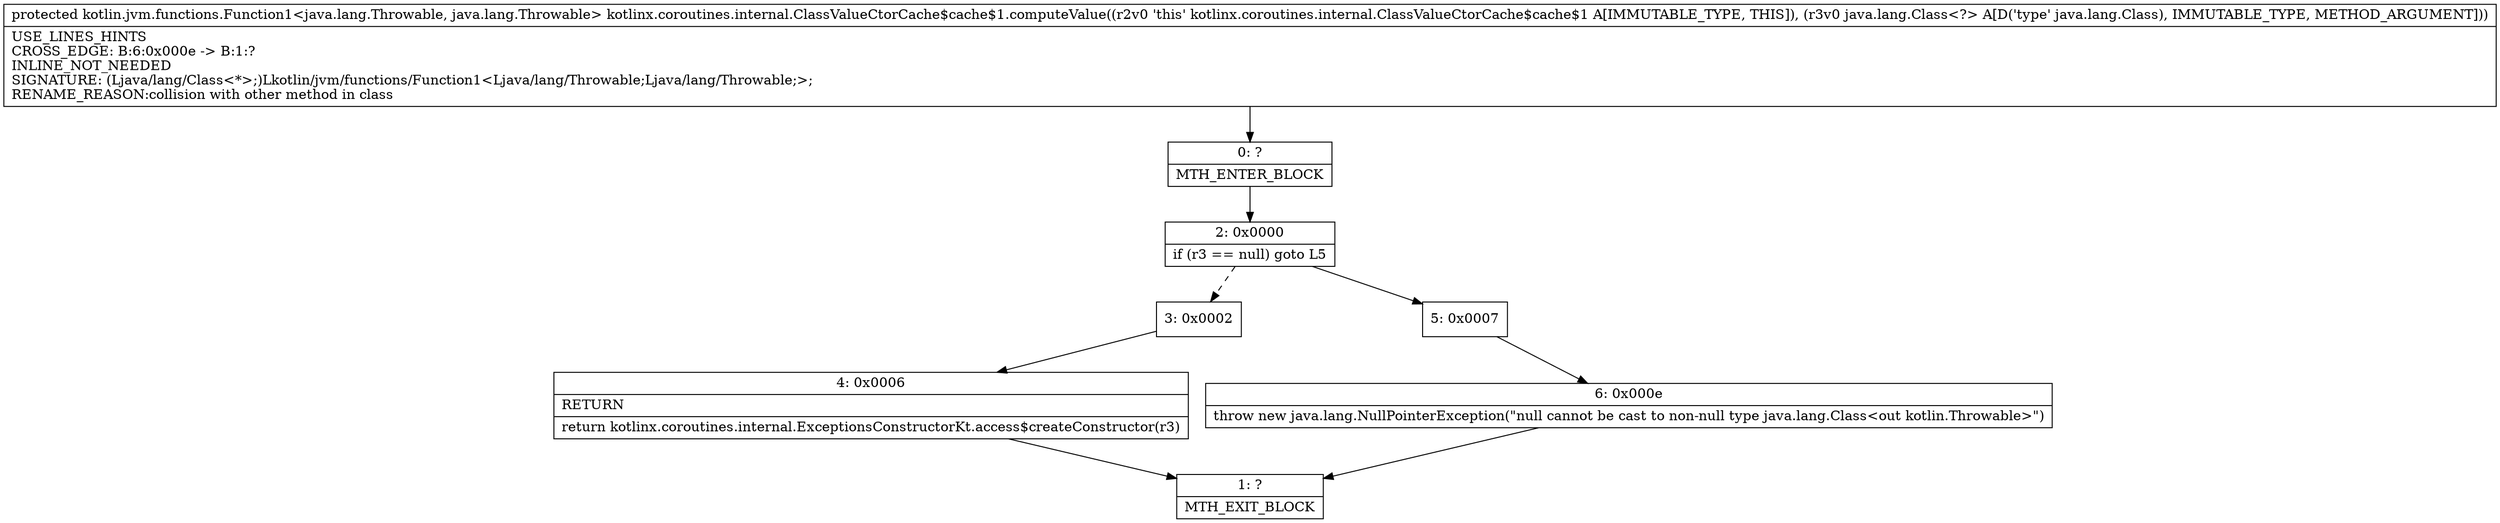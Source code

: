 digraph "CFG forkotlinx.coroutines.internal.ClassValueCtorCache$cache$1.computeValue(Ljava\/lang\/Class;)Lkotlin\/jvm\/functions\/Function1;" {
Node_0 [shape=record,label="{0\:\ ?|MTH_ENTER_BLOCK\l}"];
Node_2 [shape=record,label="{2\:\ 0x0000|if (r3 == null) goto L5\l}"];
Node_3 [shape=record,label="{3\:\ 0x0002}"];
Node_4 [shape=record,label="{4\:\ 0x0006|RETURN\l|return kotlinx.coroutines.internal.ExceptionsConstructorKt.access$createConstructor(r3)\l}"];
Node_1 [shape=record,label="{1\:\ ?|MTH_EXIT_BLOCK\l}"];
Node_5 [shape=record,label="{5\:\ 0x0007}"];
Node_6 [shape=record,label="{6\:\ 0x000e|throw new java.lang.NullPointerException(\"null cannot be cast to non\-null type java.lang.Class\<out kotlin.Throwable\>\")\l}"];
MethodNode[shape=record,label="{protected kotlin.jvm.functions.Function1\<java.lang.Throwable, java.lang.Throwable\> kotlinx.coroutines.internal.ClassValueCtorCache$cache$1.computeValue((r2v0 'this' kotlinx.coroutines.internal.ClassValueCtorCache$cache$1 A[IMMUTABLE_TYPE, THIS]), (r3v0 java.lang.Class\<?\> A[D('type' java.lang.Class), IMMUTABLE_TYPE, METHOD_ARGUMENT]))  | USE_LINES_HINTS\lCROSS_EDGE: B:6:0x000e \-\> B:1:?\lINLINE_NOT_NEEDED\lSIGNATURE: (Ljava\/lang\/Class\<*\>;)Lkotlin\/jvm\/functions\/Function1\<Ljava\/lang\/Throwable;Ljava\/lang\/Throwable;\>;\lRENAME_REASON:collision with other method in class\l}"];
MethodNode -> Node_0;Node_0 -> Node_2;
Node_2 -> Node_3[style=dashed];
Node_2 -> Node_5;
Node_3 -> Node_4;
Node_4 -> Node_1;
Node_5 -> Node_6;
Node_6 -> Node_1;
}


